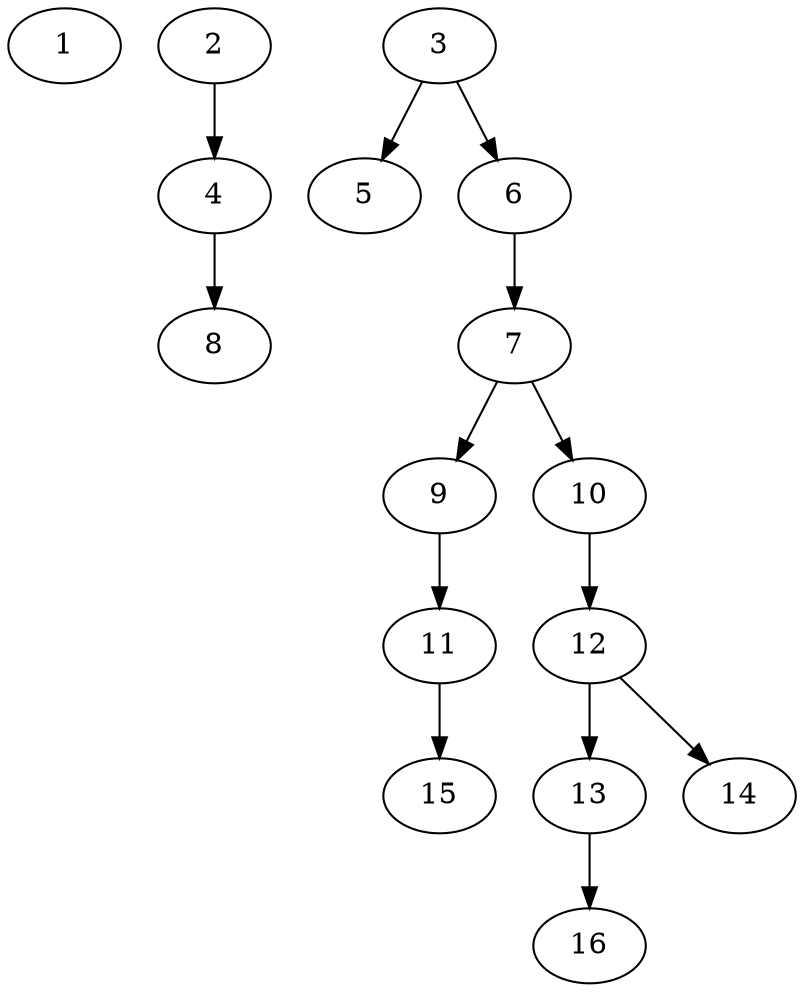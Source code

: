 // DAG (tier=1-easy, mode=data, n=16, ccr=0.323, fat=0.458, density=0.218, regular=0.733, jump=0.058, mindata=1048576, maxdata=8388608)
// DAG automatically generated by daggen at Sun Aug 24 16:33:33 2025
// /home/ermia/Project/Environments/daggen/bin/daggen --dot --ccr 0.323 --fat 0.458 --regular 0.733 --density 0.218 --jump 0.058 --mindata 1048576 --maxdata 8388608 -n 16 
digraph G {
  1 [size="278830287353675200", alpha="0.01", expect_size="139415143676837600"]
  2 [size="4406298003346817024", alpha="0.06", expect_size="2203149001673408512"]
  2 -> 4 [size ="21501688414208"]
  3 [size="4128782425337949", alpha="0.15", expect_size="2064391212668974"]
  3 -> 5 [size ="145658858176512"]
  3 -> 6 [size ="145658858176512"]
  4 [size="146412994118037472", alpha="0.00", expect_size="73206497059018736"]
  4 -> 8 [size ="65672767864832"]
  5 [size="20344860389592780", alpha="0.12", expect_size="10172430194796390"]
  6 [size="19288851305270870016", alpha="0.04", expect_size="9644425652635435008"]
  6 -> 7 [size ="57538812837888"]
  7 [size="1795169561659867", alpha="0.10", expect_size="897584780829933"]
  7 -> 9 [size ="76913334812672"]
  7 -> 10 [size ="76913334812672"]
  8 [size="2147255758379038", alpha="0.06", expect_size="1073627879189519"]
  9 [size="2591080095454264", alpha="0.07", expect_size="1295540047727132"]
  9 -> 11 [size ="69965554122752"]
  10 [size="55052408555831296000", alpha="0.16", expect_size="27526204277915648000"]
  10 -> 12 [size ="115773066444800"]
  11 [size="240022128317134012416", alpha="0.19", expect_size="120011064158567006208"]
  11 -> 15 [size ="308975593586688"]
  12 [size="9390233603634844", alpha="0.09", expect_size="4695116801817422"]
  12 -> 13 [size ="219044170956800"]
  12 -> 14 [size ="219044170956800"]
  13 [size="30434918492878667776", alpha="0.10", expect_size="15217459246439333888"]
  13 -> 16 [size ="77983863799808"]
  14 [size="24210448881785668", alpha="0.07", expect_size="12105224440892834"]
  15 [size="20933263741467580", alpha="0.03", expect_size="10466631870733790"]
  16 [size="3998480334848000000", alpha="0.07", expect_size="1999240167424000000"]
}